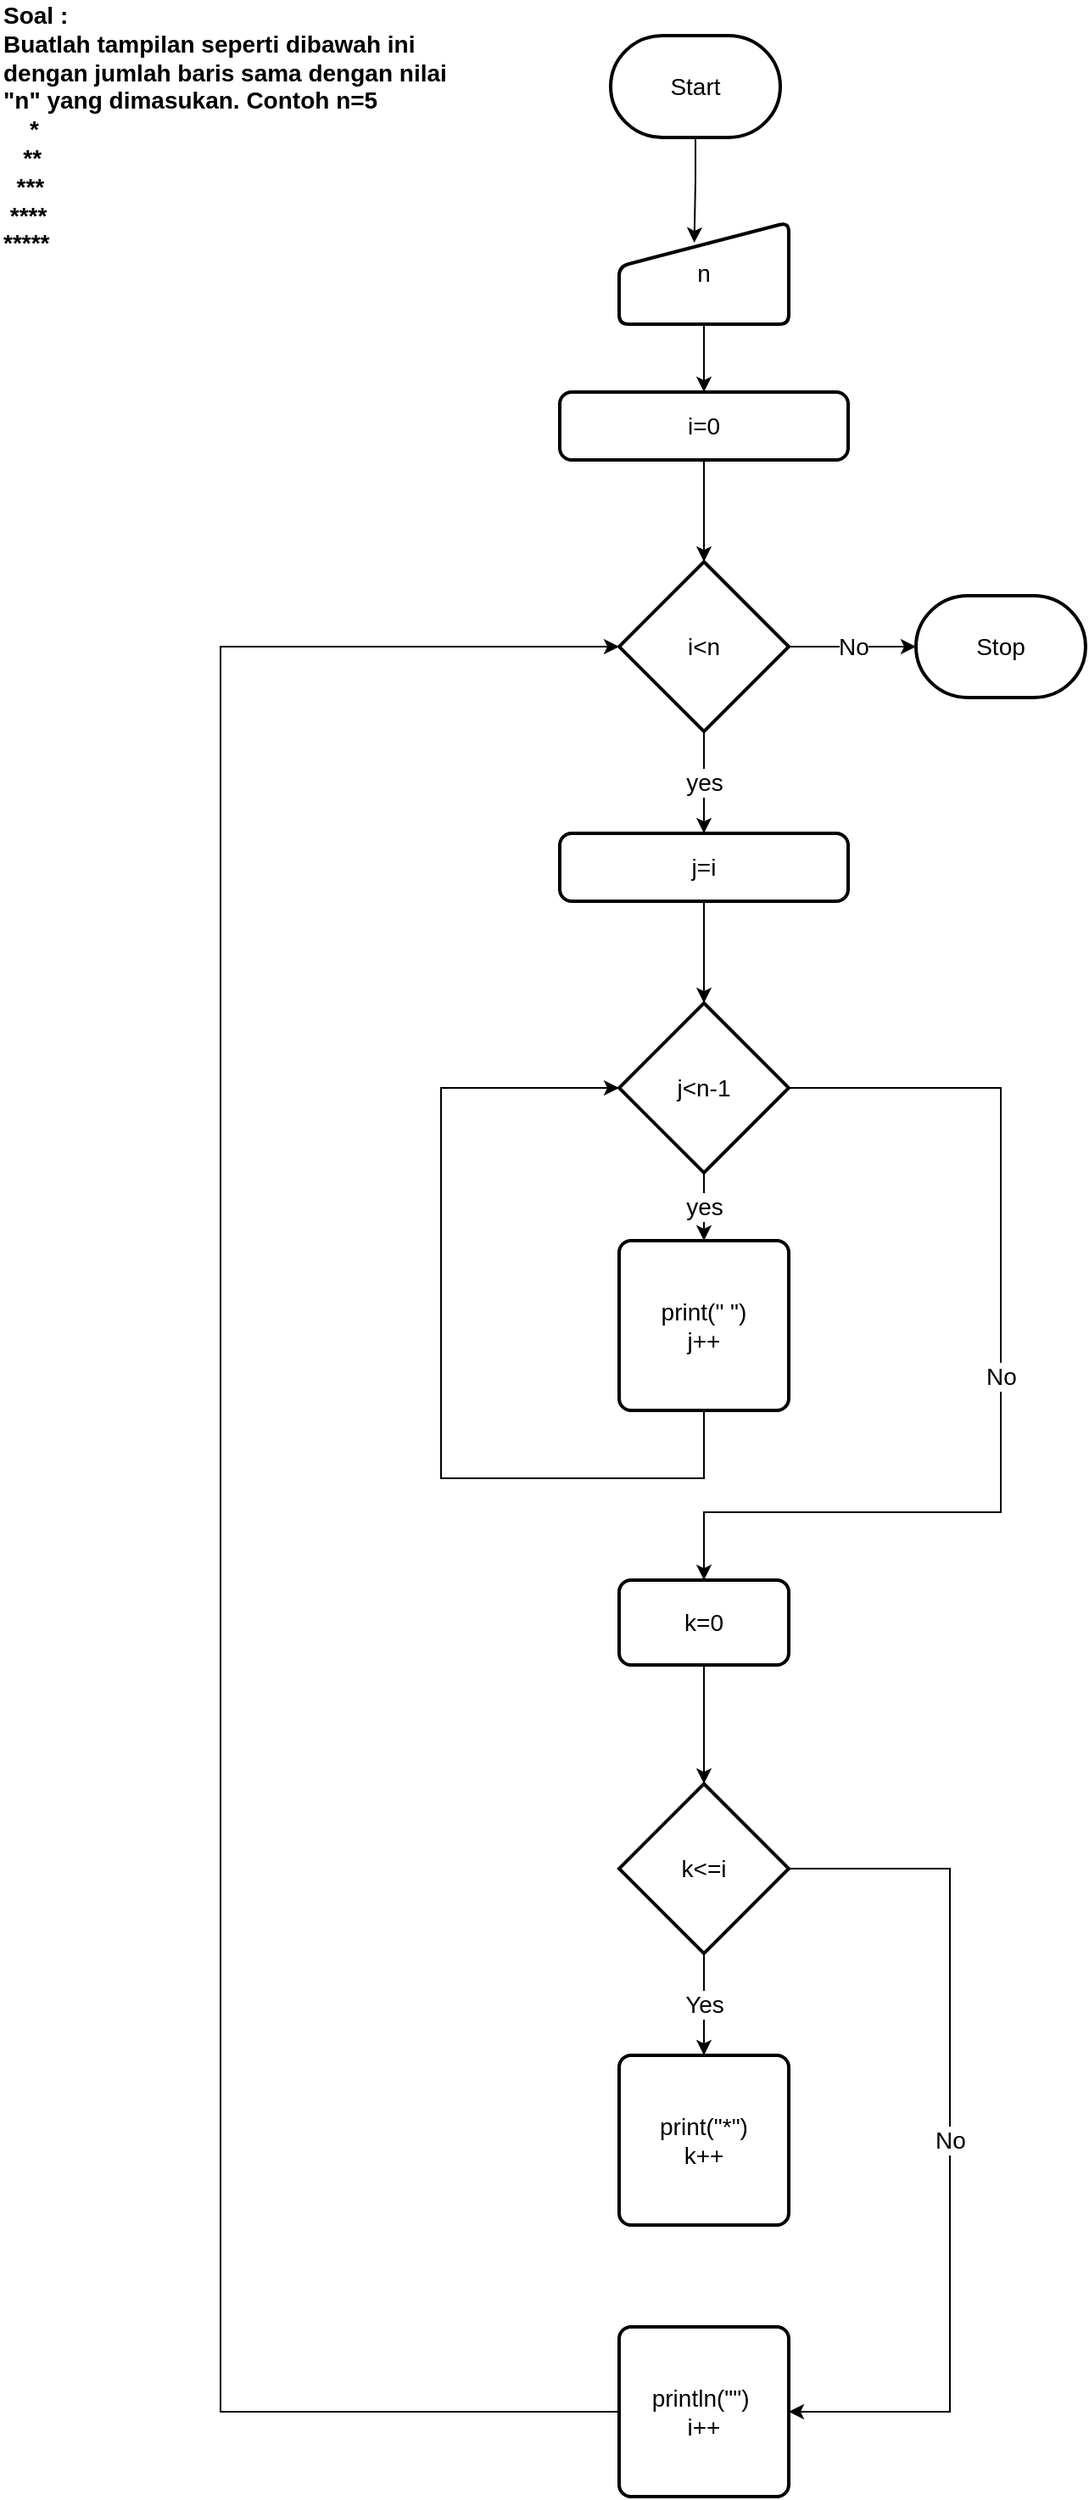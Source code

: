 <mxfile version="20.3.0" type="device"><diagram id="e6DZMCLWn--r9HJb2ryo" name="Page-1"><mxGraphModel dx="937" dy="1952" grid="1" gridSize="10" guides="1" tooltips="1" connect="1" arrows="1" fold="1" page="1" pageScale="1" pageWidth="850" pageHeight="1100" math="0" shadow="0"><root><mxCell id="0"/><mxCell id="1" parent="0"/><mxCell id="j0m44R5n92u7Xzgbke4k-1" value="&lt;font style=&quot;font-size: 14px;&quot;&gt;&lt;b&gt;Soal :&lt;br&gt;Buatlah tampilan seperti dibawah ini dengan jumlah baris sama dengan nilai &quot;n&quot; yang dimasukan. Contoh n=5&lt;br&gt;&amp;nbsp; &amp;nbsp; *&lt;br&gt;&amp;nbsp; &amp;nbsp;**&lt;br&gt;&amp;nbsp; ***&lt;br&gt;&amp;nbsp;****&lt;br&gt;*****&lt;/b&gt;&lt;/font&gt;" style="text;html=1;strokeColor=none;fillColor=none;align=left;verticalAlign=middle;whiteSpace=wrap;rounded=0;" vertex="1" parent="1"><mxGeometry x="10" y="-20" width="280" height="130" as="geometry"/></mxCell><mxCell id="j0m44R5n92u7Xzgbke4k-5" style="edgeStyle=orthogonalEdgeStyle;rounded=0;orthogonalLoop=1;jettySize=auto;html=1;entryX=0.443;entryY=0.2;entryDx=0;entryDy=0;entryPerimeter=0;fontSize=14;" edge="1" parent="1" source="j0m44R5n92u7Xzgbke4k-3" target="j0m44R5n92u7Xzgbke4k-4"><mxGeometry relative="1" as="geometry"/></mxCell><mxCell id="j0m44R5n92u7Xzgbke4k-3" value="Start" style="strokeWidth=2;html=1;shape=mxgraph.flowchart.terminator;whiteSpace=wrap;fontSize=14;" vertex="1" parent="1"><mxGeometry x="370" y="-10" width="100" height="60" as="geometry"/></mxCell><mxCell id="j0m44R5n92u7Xzgbke4k-29" value="" style="edgeStyle=orthogonalEdgeStyle;rounded=0;orthogonalLoop=1;jettySize=auto;html=1;fontSize=14;" edge="1" parent="1" source="j0m44R5n92u7Xzgbke4k-4" target="j0m44R5n92u7Xzgbke4k-6"><mxGeometry relative="1" as="geometry"/></mxCell><mxCell id="j0m44R5n92u7Xzgbke4k-4" value="n" style="html=1;strokeWidth=2;shape=manualInput;whiteSpace=wrap;rounded=1;size=26;arcSize=11;fontSize=14;" vertex="1" parent="1"><mxGeometry x="375" y="100" width="100" height="60" as="geometry"/></mxCell><mxCell id="j0m44R5n92u7Xzgbke4k-28" style="edgeStyle=orthogonalEdgeStyle;rounded=0;orthogonalLoop=1;jettySize=auto;html=1;entryX=0.5;entryY=0;entryDx=0;entryDy=0;entryPerimeter=0;fontSize=14;" edge="1" parent="1" source="j0m44R5n92u7Xzgbke4k-6" target="j0m44R5n92u7Xzgbke4k-7"><mxGeometry relative="1" as="geometry"/></mxCell><mxCell id="j0m44R5n92u7Xzgbke4k-6" value="i=0" style="rounded=1;whiteSpace=wrap;html=1;absoluteArcSize=1;arcSize=14;strokeWidth=2;fontSize=14;" vertex="1" parent="1"><mxGeometry x="340" y="200" width="170" height="40" as="geometry"/></mxCell><mxCell id="j0m44R5n92u7Xzgbke4k-9" value="No" style="edgeStyle=orthogonalEdgeStyle;rounded=0;orthogonalLoop=1;jettySize=auto;html=1;fontSize=14;" edge="1" parent="1" source="j0m44R5n92u7Xzgbke4k-7" target="j0m44R5n92u7Xzgbke4k-8"><mxGeometry relative="1" as="geometry"/></mxCell><mxCell id="j0m44R5n92u7Xzgbke4k-13" value="yes" style="edgeStyle=orthogonalEdgeStyle;rounded=0;orthogonalLoop=1;jettySize=auto;html=1;fontSize=14;" edge="1" parent="1" source="j0m44R5n92u7Xzgbke4k-7" target="j0m44R5n92u7Xzgbke4k-11"><mxGeometry relative="1" as="geometry"/></mxCell><mxCell id="j0m44R5n92u7Xzgbke4k-7" value="i&amp;lt;n" style="strokeWidth=2;html=1;shape=mxgraph.flowchart.decision;whiteSpace=wrap;fontSize=14;" vertex="1" parent="1"><mxGeometry x="375" y="300" width="100" height="100" as="geometry"/></mxCell><mxCell id="j0m44R5n92u7Xzgbke4k-8" value="Stop" style="strokeWidth=2;html=1;shape=mxgraph.flowchart.terminator;whiteSpace=wrap;fontSize=14;" vertex="1" parent="1"><mxGeometry x="550" y="320" width="100" height="60" as="geometry"/></mxCell><mxCell id="j0m44R5n92u7Xzgbke4k-14" value="" style="edgeStyle=orthogonalEdgeStyle;rounded=0;orthogonalLoop=1;jettySize=auto;html=1;fontSize=14;" edge="1" parent="1" source="j0m44R5n92u7Xzgbke4k-11" target="j0m44R5n92u7Xzgbke4k-12"><mxGeometry relative="1" as="geometry"/></mxCell><mxCell id="j0m44R5n92u7Xzgbke4k-11" value="j=i" style="rounded=1;whiteSpace=wrap;html=1;absoluteArcSize=1;arcSize=14;strokeWidth=2;fontSize=14;" vertex="1" parent="1"><mxGeometry x="340" y="460" width="170" height="40" as="geometry"/></mxCell><mxCell id="j0m44R5n92u7Xzgbke4k-16" value="yes" style="edgeStyle=orthogonalEdgeStyle;rounded=0;orthogonalLoop=1;jettySize=auto;html=1;fontSize=14;" edge="1" parent="1" source="j0m44R5n92u7Xzgbke4k-12" target="j0m44R5n92u7Xzgbke4k-15"><mxGeometry relative="1" as="geometry"/></mxCell><mxCell id="j0m44R5n92u7Xzgbke4k-24" value="No" style="edgeStyle=orthogonalEdgeStyle;rounded=0;orthogonalLoop=1;jettySize=auto;html=1;fontSize=14;entryX=0.5;entryY=0;entryDx=0;entryDy=0;" edge="1" parent="1" source="j0m44R5n92u7Xzgbke4k-12" target="j0m44R5n92u7Xzgbke4k-19"><mxGeometry relative="1" as="geometry"><mxPoint x="430" y="880" as="targetPoint"/><Array as="points"><mxPoint x="600" y="610"/><mxPoint x="600" y="860"/><mxPoint x="425" y="860"/></Array></mxGeometry></mxCell><mxCell id="j0m44R5n92u7Xzgbke4k-12" value="j&amp;lt;n-1" style="strokeWidth=2;html=1;shape=mxgraph.flowchart.decision;whiteSpace=wrap;fontSize=14;" vertex="1" parent="1"><mxGeometry x="375" y="560" width="100" height="100" as="geometry"/></mxCell><mxCell id="j0m44R5n92u7Xzgbke4k-18" style="edgeStyle=orthogonalEdgeStyle;rounded=0;orthogonalLoop=1;jettySize=auto;html=1;fontSize=14;entryX=0;entryY=0.5;entryDx=0;entryDy=0;entryPerimeter=0;" edge="1" parent="1" source="j0m44R5n92u7Xzgbke4k-15" target="j0m44R5n92u7Xzgbke4k-12"><mxGeometry relative="1" as="geometry"><mxPoint x="270" y="680" as="targetPoint"/><Array as="points"><mxPoint x="425" y="840"/><mxPoint x="270" y="840"/><mxPoint x="270" y="610"/></Array></mxGeometry></mxCell><mxCell id="j0m44R5n92u7Xzgbke4k-15" value="print(&quot; &quot;)&lt;br&gt;j++" style="rounded=1;whiteSpace=wrap;html=1;absoluteArcSize=1;arcSize=14;strokeWidth=2;fontSize=14;" vertex="1" parent="1"><mxGeometry x="375" y="700" width="100" height="100" as="geometry"/></mxCell><mxCell id="j0m44R5n92u7Xzgbke4k-23" value="" style="edgeStyle=orthogonalEdgeStyle;rounded=0;orthogonalLoop=1;jettySize=auto;html=1;fontSize=14;" edge="1" parent="1" source="j0m44R5n92u7Xzgbke4k-19" target="j0m44R5n92u7Xzgbke4k-20"><mxGeometry relative="1" as="geometry"/></mxCell><mxCell id="j0m44R5n92u7Xzgbke4k-19" value="k=0" style="rounded=1;whiteSpace=wrap;html=1;absoluteArcSize=1;arcSize=14;strokeWidth=2;fontSize=14;" vertex="1" parent="1"><mxGeometry x="375" y="900" width="100" height="50" as="geometry"/></mxCell><mxCell id="j0m44R5n92u7Xzgbke4k-22" value="Yes" style="edgeStyle=orthogonalEdgeStyle;rounded=0;orthogonalLoop=1;jettySize=auto;html=1;fontSize=14;" edge="1" parent="1" source="j0m44R5n92u7Xzgbke4k-20" target="j0m44R5n92u7Xzgbke4k-21"><mxGeometry relative="1" as="geometry"/></mxCell><mxCell id="j0m44R5n92u7Xzgbke4k-26" value="No" style="edgeStyle=orthogonalEdgeStyle;rounded=0;orthogonalLoop=1;jettySize=auto;html=1;fontSize=14;entryX=1;entryY=0.5;entryDx=0;entryDy=0;" edge="1" parent="1" source="j0m44R5n92u7Xzgbke4k-20" target="j0m44R5n92u7Xzgbke4k-25"><mxGeometry relative="1" as="geometry"><mxPoint x="480" y="1390" as="targetPoint"/><Array as="points"><mxPoint x="570" y="1070"/><mxPoint x="570" y="1390"/></Array></mxGeometry></mxCell><mxCell id="j0m44R5n92u7Xzgbke4k-20" value="k&amp;lt;=i" style="strokeWidth=2;html=1;shape=mxgraph.flowchart.decision;whiteSpace=wrap;fontSize=14;" vertex="1" parent="1"><mxGeometry x="375" y="1020" width="100" height="100" as="geometry"/></mxCell><mxCell id="j0m44R5n92u7Xzgbke4k-21" value="print(&quot;*&quot;)&lt;br&gt;k++" style="rounded=1;whiteSpace=wrap;html=1;absoluteArcSize=1;arcSize=14;strokeWidth=2;fontSize=14;" vertex="1" parent="1"><mxGeometry x="375" y="1180" width="100" height="100" as="geometry"/></mxCell><mxCell id="j0m44R5n92u7Xzgbke4k-27" style="edgeStyle=orthogonalEdgeStyle;rounded=0;orthogonalLoop=1;jettySize=auto;html=1;fontSize=14;entryX=0;entryY=0.5;entryDx=0;entryDy=0;entryPerimeter=0;" edge="1" parent="1" source="j0m44R5n92u7Xzgbke4k-25" target="j0m44R5n92u7Xzgbke4k-7"><mxGeometry relative="1" as="geometry"><mxPoint x="350" y="340" as="targetPoint"/><Array as="points"><mxPoint x="140" y="1390"/><mxPoint x="140" y="350"/></Array></mxGeometry></mxCell><mxCell id="j0m44R5n92u7Xzgbke4k-25" value="println(&quot;&quot;)&amp;nbsp;&lt;br&gt;i++" style="rounded=1;whiteSpace=wrap;html=1;absoluteArcSize=1;arcSize=14;strokeWidth=2;fontSize=14;" vertex="1" parent="1"><mxGeometry x="375" y="1340" width="100" height="100" as="geometry"/></mxCell></root></mxGraphModel></diagram></mxfile>